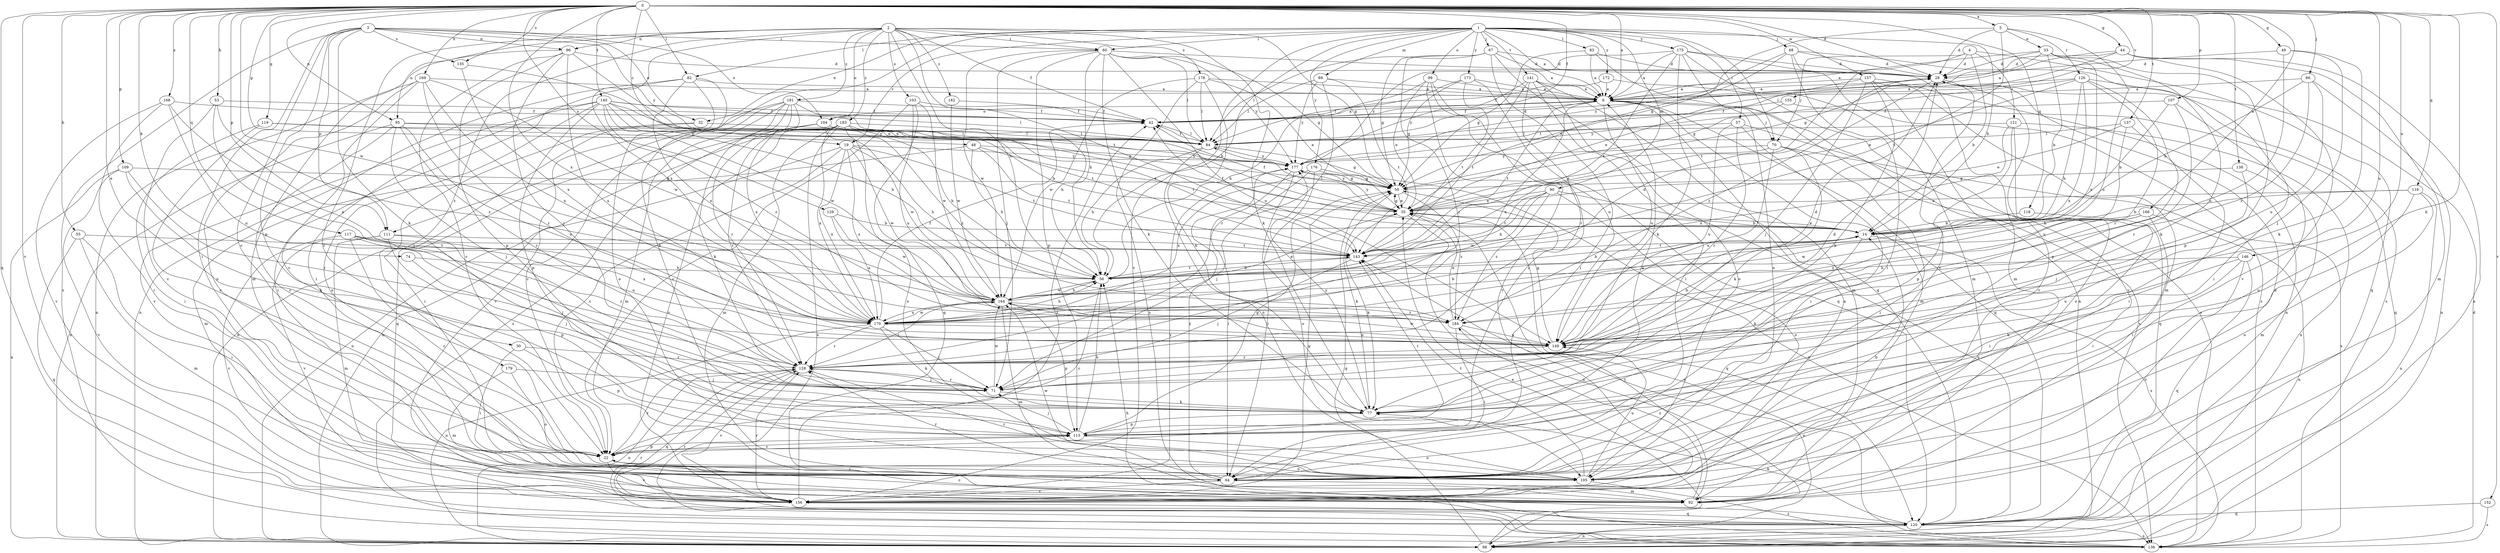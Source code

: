 strict digraph  {
0;
1;
2;
3;
4;
5;
6;
14;
19;
22;
28;
30;
32;
33;
35;
42;
44;
48;
49;
50;
53;
55;
56;
57;
60;
64;
66;
67;
68;
70;
71;
74;
77;
82;
83;
84;
89;
90;
92;
95;
96;
98;
99;
103;
104;
105;
107;
109;
111;
113;
116;
117;
118;
119;
120;
121;
126;
128;
129;
135;
136;
137;
138;
140;
141;
143;
146;
149;
152;
155;
156;
157;
164;
166;
168;
169;
170;
172;
173;
175;
176;
177;
178;
179;
181;
182;
183;
184;
0 -> 5  [label=a];
0 -> 6  [label=a];
0 -> 19  [label=c];
0 -> 28  [label=d];
0 -> 30  [label=e];
0 -> 42  [label=f];
0 -> 44  [label=g];
0 -> 48  [label=g];
0 -> 49  [label=g];
0 -> 53  [label=h];
0 -> 55  [label=h];
0 -> 66  [label=j];
0 -> 74  [label=k];
0 -> 77  [label=k];
0 -> 82  [label=l];
0 -> 95  [label=n];
0 -> 107  [label=p];
0 -> 109  [label=p];
0 -> 111  [label=p];
0 -> 116  [label=q];
0 -> 117  [label=q];
0 -> 118  [label=q];
0 -> 119  [label=q];
0 -> 120  [label=q];
0 -> 129  [label=s];
0 -> 135  [label=s];
0 -> 137  [label=t];
0 -> 138  [label=t];
0 -> 140  [label=t];
0 -> 146  [label=u];
0 -> 149  [label=u];
0 -> 152  [label=v];
0 -> 155  [label=v];
0 -> 156  [label=v];
0 -> 157  [label=w];
0 -> 164  [label=w];
0 -> 166  [label=x];
0 -> 168  [label=x];
0 -> 169  [label=x];
0 -> 170  [label=x];
1 -> 6  [label=a];
1 -> 14  [label=b];
1 -> 19  [label=c];
1 -> 32  [label=e];
1 -> 56  [label=h];
1 -> 57  [label=i];
1 -> 60  [label=i];
1 -> 67  [label=j];
1 -> 68  [label=j];
1 -> 70  [label=j];
1 -> 82  [label=l];
1 -> 83  [label=l];
1 -> 89  [label=m];
1 -> 90  [label=m];
1 -> 99  [label=o];
1 -> 111  [label=p];
1 -> 141  [label=t];
1 -> 156  [label=v];
1 -> 172  [label=y];
1 -> 173  [label=y];
1 -> 175  [label=y];
1 -> 176  [label=y];
2 -> 22  [label=c];
2 -> 42  [label=f];
2 -> 50  [label=g];
2 -> 56  [label=h];
2 -> 60  [label=i];
2 -> 77  [label=k];
2 -> 95  [label=n];
2 -> 96  [label=n];
2 -> 103  [label=o];
2 -> 104  [label=o];
2 -> 143  [label=t];
2 -> 170  [label=x];
2 -> 178  [label=z];
2 -> 179  [label=z];
2 -> 181  [label=z];
2 -> 182  [label=z];
2 -> 183  [label=z];
3 -> 22  [label=c];
3 -> 32  [label=e];
3 -> 60  [label=i];
3 -> 64  [label=i];
3 -> 77  [label=k];
3 -> 96  [label=n];
3 -> 104  [label=o];
3 -> 111  [label=p];
3 -> 113  [label=p];
3 -> 135  [label=s];
3 -> 136  [label=s];
3 -> 177  [label=y];
4 -> 14  [label=b];
4 -> 28  [label=d];
4 -> 70  [label=j];
4 -> 120  [label=q];
4 -> 121  [label=r];
4 -> 143  [label=t];
5 -> 28  [label=d];
5 -> 33  [label=e];
5 -> 50  [label=g];
5 -> 126  [label=r];
5 -> 143  [label=t];
5 -> 149  [label=u];
6 -> 42  [label=f];
6 -> 70  [label=j];
6 -> 92  [label=m];
6 -> 104  [label=o];
6 -> 120  [label=q];
6 -> 136  [label=s];
6 -> 143  [label=t];
6 -> 149  [label=u];
6 -> 170  [label=x];
14 -> 35  [label=e];
14 -> 42  [label=f];
14 -> 77  [label=k];
14 -> 136  [label=s];
14 -> 143  [label=t];
19 -> 22  [label=c];
19 -> 56  [label=h];
19 -> 98  [label=n];
19 -> 143  [label=t];
19 -> 164  [label=w];
19 -> 170  [label=x];
19 -> 177  [label=y];
19 -> 184  [label=z];
22 -> 64  [label=i];
22 -> 105  [label=o];
22 -> 113  [label=p];
22 -> 128  [label=r];
22 -> 156  [label=v];
28 -> 6  [label=a];
28 -> 22  [label=c];
28 -> 156  [label=v];
28 -> 184  [label=z];
30 -> 64  [label=i];
30 -> 113  [label=p];
30 -> 128  [label=r];
32 -> 64  [label=i];
32 -> 84  [label=l];
32 -> 98  [label=n];
33 -> 6  [label=a];
33 -> 14  [label=b];
33 -> 28  [label=d];
33 -> 50  [label=g];
33 -> 77  [label=k];
33 -> 113  [label=p];
33 -> 170  [label=x];
35 -> 14  [label=b];
35 -> 42  [label=f];
35 -> 50  [label=g];
35 -> 77  [label=k];
35 -> 84  [label=l];
35 -> 98  [label=n];
35 -> 120  [label=q];
35 -> 177  [label=y];
42 -> 6  [label=a];
42 -> 84  [label=l];
44 -> 6  [label=a];
44 -> 28  [label=d];
44 -> 84  [label=l];
44 -> 92  [label=m];
44 -> 98  [label=n];
44 -> 156  [label=v];
48 -> 35  [label=e];
48 -> 56  [label=h];
48 -> 92  [label=m];
48 -> 143  [label=t];
48 -> 177  [label=y];
49 -> 28  [label=d];
49 -> 71  [label=j];
49 -> 77  [label=k];
49 -> 149  [label=u];
50 -> 35  [label=e];
50 -> 77  [label=k];
50 -> 177  [label=y];
50 -> 184  [label=z];
53 -> 22  [label=c];
53 -> 42  [label=f];
53 -> 71  [label=j];
53 -> 184  [label=z];
55 -> 64  [label=i];
55 -> 92  [label=m];
55 -> 120  [label=q];
55 -> 143  [label=t];
56 -> 14  [label=b];
56 -> 22  [label=c];
56 -> 143  [label=t];
56 -> 164  [label=w];
57 -> 64  [label=i];
57 -> 84  [label=l];
57 -> 120  [label=q];
57 -> 128  [label=r];
57 -> 149  [label=u];
60 -> 28  [label=d];
60 -> 50  [label=g];
60 -> 56  [label=h];
60 -> 71  [label=j];
60 -> 77  [label=k];
60 -> 84  [label=l];
60 -> 113  [label=p];
60 -> 149  [label=u];
60 -> 164  [label=w];
60 -> 177  [label=y];
64 -> 92  [label=m];
64 -> 128  [label=r];
64 -> 156  [label=v];
64 -> 164  [label=w];
64 -> 177  [label=y];
66 -> 6  [label=a];
66 -> 14  [label=b];
66 -> 98  [label=n];
66 -> 149  [label=u];
66 -> 184  [label=z];
67 -> 6  [label=a];
67 -> 28  [label=d];
67 -> 50  [label=g];
67 -> 64  [label=i];
67 -> 84  [label=l];
67 -> 120  [label=q];
67 -> 128  [label=r];
68 -> 28  [label=d];
68 -> 35  [label=e];
68 -> 64  [label=i];
68 -> 92  [label=m];
68 -> 136  [label=s];
68 -> 177  [label=y];
70 -> 35  [label=e];
70 -> 64  [label=i];
70 -> 77  [label=k];
70 -> 136  [label=s];
70 -> 149  [label=u];
70 -> 177  [label=y];
71 -> 28  [label=d];
71 -> 77  [label=k];
71 -> 128  [label=r];
71 -> 164  [label=w];
74 -> 56  [label=h];
74 -> 71  [label=j];
77 -> 113  [label=p];
77 -> 177  [label=y];
82 -> 6  [label=a];
82 -> 64  [label=i];
82 -> 77  [label=k];
82 -> 98  [label=n];
82 -> 105  [label=o];
82 -> 170  [label=x];
83 -> 6  [label=a];
83 -> 28  [label=d];
83 -> 50  [label=g];
83 -> 98  [label=n];
84 -> 28  [label=d];
84 -> 42  [label=f];
84 -> 50  [label=g];
84 -> 56  [label=h];
84 -> 105  [label=o];
84 -> 177  [label=y];
89 -> 6  [label=a];
89 -> 84  [label=l];
89 -> 128  [label=r];
89 -> 143  [label=t];
89 -> 177  [label=y];
90 -> 35  [label=e];
90 -> 56  [label=h];
90 -> 105  [label=o];
90 -> 120  [label=q];
90 -> 143  [label=t];
90 -> 164  [label=w];
90 -> 184  [label=z];
92 -> 22  [label=c];
92 -> 28  [label=d];
92 -> 143  [label=t];
92 -> 184  [label=z];
95 -> 22  [label=c];
95 -> 50  [label=g];
95 -> 71  [label=j];
95 -> 84  [label=l];
95 -> 98  [label=n];
95 -> 128  [label=r];
95 -> 149  [label=u];
96 -> 22  [label=c];
96 -> 28  [label=d];
96 -> 35  [label=e];
96 -> 71  [label=j];
96 -> 92  [label=m];
96 -> 113  [label=p];
96 -> 149  [label=u];
98 -> 35  [label=e];
98 -> 50  [label=g];
99 -> 6  [label=a];
99 -> 35  [label=e];
99 -> 56  [label=h];
99 -> 120  [label=q];
99 -> 149  [label=u];
99 -> 156  [label=v];
103 -> 22  [label=c];
103 -> 42  [label=f];
103 -> 120  [label=q];
103 -> 149  [label=u];
103 -> 164  [label=w];
104 -> 84  [label=l];
104 -> 120  [label=q];
104 -> 128  [label=r];
104 -> 143  [label=t];
104 -> 164  [label=w];
105 -> 14  [label=b];
105 -> 128  [label=r];
105 -> 136  [label=s];
105 -> 143  [label=t];
105 -> 149  [label=u];
107 -> 14  [label=b];
107 -> 42  [label=f];
107 -> 105  [label=o];
107 -> 128  [label=r];
109 -> 50  [label=g];
109 -> 77  [label=k];
109 -> 98  [label=n];
109 -> 128  [label=r];
109 -> 156  [label=v];
111 -> 92  [label=m];
111 -> 113  [label=p];
111 -> 128  [label=r];
111 -> 143  [label=t];
111 -> 156  [label=v];
113 -> 6  [label=a];
113 -> 22  [label=c];
113 -> 50  [label=g];
113 -> 56  [label=h];
113 -> 71  [label=j];
113 -> 105  [label=o];
113 -> 143  [label=t];
116 -> 14  [label=b];
116 -> 35  [label=e];
116 -> 64  [label=i];
116 -> 98  [label=n];
116 -> 105  [label=o];
117 -> 22  [label=c];
117 -> 71  [label=j];
117 -> 143  [label=t];
117 -> 149  [label=u];
117 -> 156  [label=v];
117 -> 170  [label=x];
118 -> 14  [label=b];
118 -> 64  [label=i];
119 -> 14  [label=b];
119 -> 22  [label=c];
119 -> 64  [label=i];
119 -> 84  [label=l];
120 -> 77  [label=k];
120 -> 98  [label=n];
120 -> 128  [label=r];
120 -> 136  [label=s];
121 -> 84  [label=l];
121 -> 98  [label=n];
121 -> 105  [label=o];
121 -> 113  [label=p];
121 -> 170  [label=x];
126 -> 6  [label=a];
126 -> 35  [label=e];
126 -> 50  [label=g];
126 -> 56  [label=h];
126 -> 64  [label=i];
126 -> 113  [label=p];
126 -> 128  [label=r];
126 -> 170  [label=x];
128 -> 71  [label=j];
128 -> 98  [label=n];
128 -> 120  [label=q];
128 -> 156  [label=v];
129 -> 14  [label=b];
129 -> 164  [label=w];
129 -> 170  [label=x];
135 -> 35  [label=e];
135 -> 170  [label=x];
136 -> 28  [label=d];
136 -> 35  [label=e];
136 -> 56  [label=h];
136 -> 128  [label=r];
137 -> 35  [label=e];
137 -> 64  [label=i];
137 -> 84  [label=l];
137 -> 149  [label=u];
138 -> 50  [label=g];
138 -> 71  [label=j];
138 -> 92  [label=m];
140 -> 42  [label=f];
140 -> 56  [label=h];
140 -> 64  [label=i];
140 -> 84  [label=l];
140 -> 105  [label=o];
140 -> 113  [label=p];
140 -> 143  [label=t];
140 -> 156  [label=v];
140 -> 164  [label=w];
140 -> 177  [label=y];
140 -> 184  [label=z];
141 -> 6  [label=a];
141 -> 64  [label=i];
141 -> 92  [label=m];
141 -> 105  [label=o];
141 -> 128  [label=r];
141 -> 143  [label=t];
141 -> 177  [label=y];
143 -> 56  [label=h];
143 -> 71  [label=j];
146 -> 56  [label=h];
146 -> 77  [label=k];
146 -> 120  [label=q];
146 -> 149  [label=u];
146 -> 156  [label=v];
149 -> 14  [label=b];
149 -> 28  [label=d];
149 -> 50  [label=g];
149 -> 128  [label=r];
149 -> 164  [label=w];
152 -> 120  [label=q];
152 -> 136  [label=s];
155 -> 42  [label=f];
155 -> 120  [label=q];
155 -> 177  [label=y];
156 -> 6  [label=a];
156 -> 42  [label=f];
156 -> 50  [label=g];
156 -> 120  [label=q];
156 -> 128  [label=r];
156 -> 177  [label=y];
157 -> 6  [label=a];
157 -> 35  [label=e];
157 -> 71  [label=j];
157 -> 77  [label=k];
157 -> 92  [label=m];
157 -> 98  [label=n];
157 -> 156  [label=v];
164 -> 28  [label=d];
164 -> 35  [label=e];
164 -> 56  [label=h];
164 -> 92  [label=m];
164 -> 113  [label=p];
164 -> 128  [label=r];
164 -> 170  [label=x];
164 -> 184  [label=z];
166 -> 14  [label=b];
166 -> 64  [label=i];
166 -> 98  [label=n];
166 -> 164  [label=w];
166 -> 184  [label=z];
168 -> 42  [label=f];
168 -> 64  [label=i];
168 -> 149  [label=u];
168 -> 156  [label=v];
168 -> 170  [label=x];
169 -> 6  [label=a];
169 -> 22  [label=c];
169 -> 98  [label=n];
169 -> 105  [label=o];
169 -> 128  [label=r];
169 -> 164  [label=w];
169 -> 170  [label=x];
170 -> 14  [label=b];
170 -> 42  [label=f];
170 -> 56  [label=h];
170 -> 71  [label=j];
170 -> 77  [label=k];
170 -> 98  [label=n];
170 -> 128  [label=r];
170 -> 149  [label=u];
170 -> 164  [label=w];
172 -> 6  [label=a];
172 -> 42  [label=f];
172 -> 136  [label=s];
173 -> 6  [label=a];
173 -> 22  [label=c];
173 -> 50  [label=g];
173 -> 84  [label=l];
173 -> 143  [label=t];
175 -> 6  [label=a];
175 -> 28  [label=d];
175 -> 77  [label=k];
175 -> 92  [label=m];
175 -> 105  [label=o];
175 -> 136  [label=s];
175 -> 143  [label=t];
175 -> 177  [label=y];
176 -> 50  [label=g];
176 -> 64  [label=i];
176 -> 71  [label=j];
176 -> 136  [label=s];
176 -> 170  [label=x];
177 -> 50  [label=g];
177 -> 64  [label=i];
177 -> 105  [label=o];
178 -> 6  [label=a];
178 -> 35  [label=e];
178 -> 77  [label=k];
178 -> 84  [label=l];
178 -> 136  [label=s];
178 -> 164  [label=w];
179 -> 71  [label=j];
179 -> 92  [label=m];
179 -> 105  [label=o];
181 -> 22  [label=c];
181 -> 42  [label=f];
181 -> 56  [label=h];
181 -> 77  [label=k];
181 -> 92  [label=m];
181 -> 128  [label=r];
181 -> 136  [label=s];
181 -> 156  [label=v];
181 -> 170  [label=x];
182 -> 42  [label=f];
182 -> 164  [label=w];
183 -> 56  [label=h];
183 -> 84  [label=l];
183 -> 92  [label=m];
183 -> 98  [label=n];
183 -> 105  [label=o];
183 -> 136  [label=s];
183 -> 156  [label=v];
183 -> 170  [label=x];
183 -> 184  [label=z];
184 -> 35  [label=e];
184 -> 64  [label=i];
184 -> 98  [label=n];
184 -> 149  [label=u];
}
